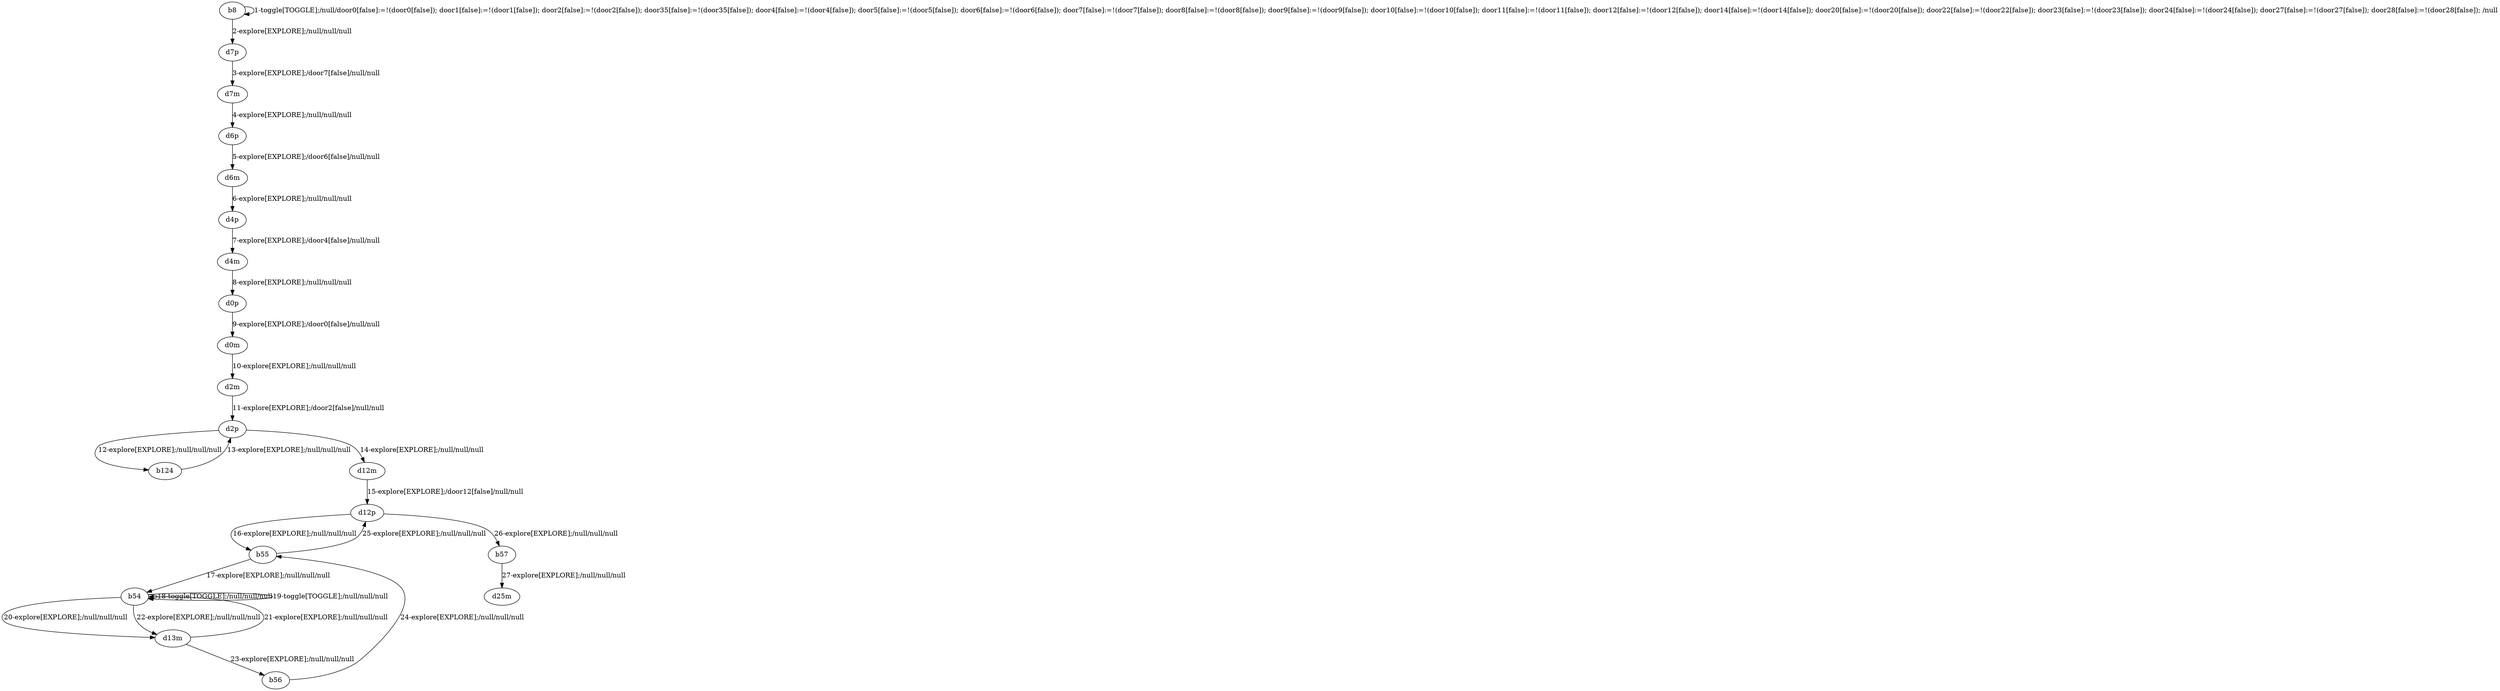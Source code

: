 # Total number of goals covered by this test: 3
# d13m --> b56
# d13m --> b54
# b56 --> b55

digraph g {
"b8" -> "b8" [label = "1-toggle[TOGGLE];/null/door0[false]:=!(door0[false]); door1[false]:=!(door1[false]); door2[false]:=!(door2[false]); door35[false]:=!(door35[false]); door4[false]:=!(door4[false]); door5[false]:=!(door5[false]); door6[false]:=!(door6[false]); door7[false]:=!(door7[false]); door8[false]:=!(door8[false]); door9[false]:=!(door9[false]); door10[false]:=!(door10[false]); door11[false]:=!(door11[false]); door12[false]:=!(door12[false]); door14[false]:=!(door14[false]); door20[false]:=!(door20[false]); door22[false]:=!(door22[false]); door23[false]:=!(door23[false]); door24[false]:=!(door24[false]); door27[false]:=!(door27[false]); door28[false]:=!(door28[false]); /null"];
"b8" -> "d7p" [label = "2-explore[EXPLORE];/null/null/null"];
"d7p" -> "d7m" [label = "3-explore[EXPLORE];/door7[false]/null/null"];
"d7m" -> "d6p" [label = "4-explore[EXPLORE];/null/null/null"];
"d6p" -> "d6m" [label = "5-explore[EXPLORE];/door6[false]/null/null"];
"d6m" -> "d4p" [label = "6-explore[EXPLORE];/null/null/null"];
"d4p" -> "d4m" [label = "7-explore[EXPLORE];/door4[false]/null/null"];
"d4m" -> "d0p" [label = "8-explore[EXPLORE];/null/null/null"];
"d0p" -> "d0m" [label = "9-explore[EXPLORE];/door0[false]/null/null"];
"d0m" -> "d2m" [label = "10-explore[EXPLORE];/null/null/null"];
"d2m" -> "d2p" [label = "11-explore[EXPLORE];/door2[false]/null/null"];
"d2p" -> "b124" [label = "12-explore[EXPLORE];/null/null/null"];
"b124" -> "d2p" [label = "13-explore[EXPLORE];/null/null/null"];
"d2p" -> "d12m" [label = "14-explore[EXPLORE];/null/null/null"];
"d12m" -> "d12p" [label = "15-explore[EXPLORE];/door12[false]/null/null"];
"d12p" -> "b55" [label = "16-explore[EXPLORE];/null/null/null"];
"b55" -> "b54" [label = "17-explore[EXPLORE];/null/null/null"];
"b54" -> "b54" [label = "18-toggle[TOGGLE];/null/null/null"];
"b54" -> "b54" [label = "19-toggle[TOGGLE];/null/null/null"];
"b54" -> "d13m" [label = "20-explore[EXPLORE];/null/null/null"];
"d13m" -> "b54" [label = "21-explore[EXPLORE];/null/null/null"];
"b54" -> "d13m" [label = "22-explore[EXPLORE];/null/null/null"];
"d13m" -> "b56" [label = "23-explore[EXPLORE];/null/null/null"];
"b56" -> "b55" [label = "24-explore[EXPLORE];/null/null/null"];
"b55" -> "d12p" [label = "25-explore[EXPLORE];/null/null/null"];
"d12p" -> "b57" [label = "26-explore[EXPLORE];/null/null/null"];
"b57" -> "d25m" [label = "27-explore[EXPLORE];/null/null/null"];
}